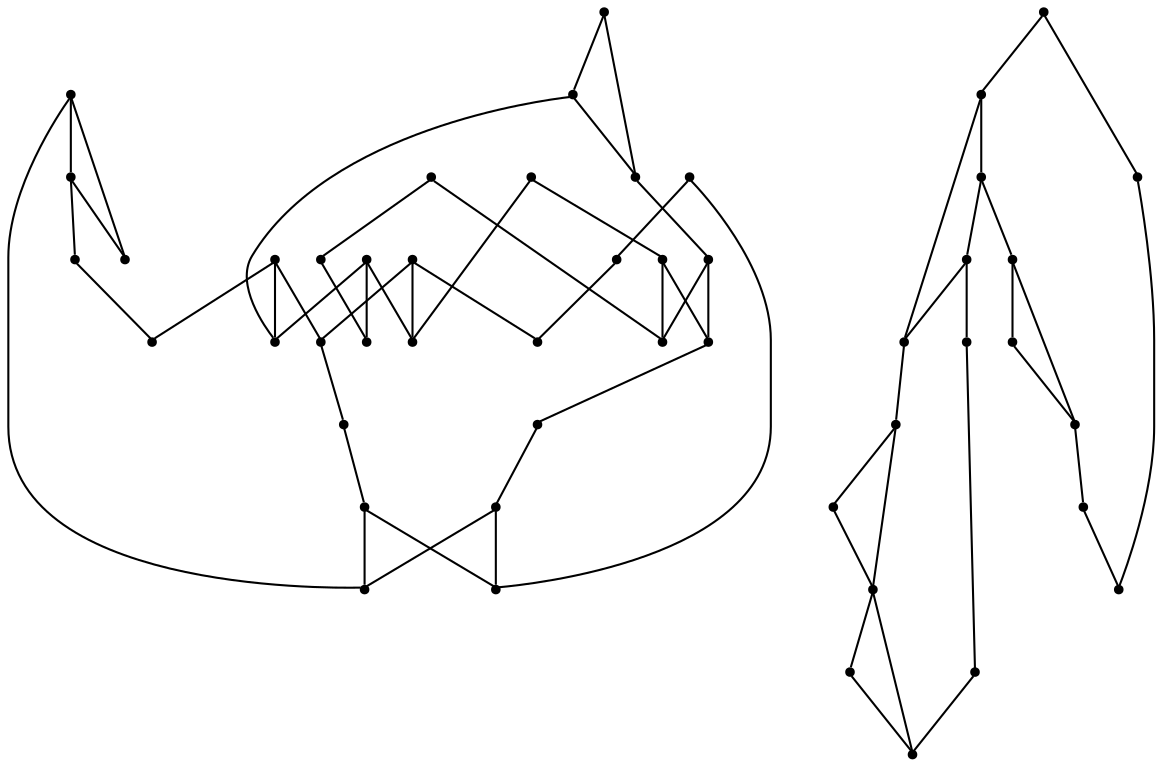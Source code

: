 graph {
  node [shape=point,comment="{\"directed\":false,\"doi\":\"10.1007/978-3-319-73915-1_34\",\"figure\":\"2\"}"]

  v0 [pos="1598.5920911011222,1445.300650710818"]
  v1 [pos="1592.1817427129963,1278.6012055633566"]
  v2 [pos="1585.7692323186693,1445.300650710818"]
  v3 [pos="1335.7169364538124,1294.6284698169977"]
  v4 [pos="1547.2964591357422,1445.300650710818"]
  v5 [pos="1534.4746813563897,1445.300650710818"]
  v6 [pos="1540.8871281622996,1329.8920120827572"]
  v7 [pos="1387.0095479693523,1345.919403511675"]
  v8 [pos="1496.007122423714,1445.300650710818"]
  v9 [pos="1483.1830872555336,1445.300650710818"]
  v10 [pos="1489.5946438235956,1381.1829457774343"]
  v11 [pos="1438.301014893373,1397.2144068152086"]
  v12 [pos="1387.0083715836245,1477.3636999616429"]
  v13 [pos="1335.7169364538127,1394.0056474072844"]
  v14 [pos="1290.834832297443,1445.300650710818"]
  v15 [pos="1278.0118463381546,1445.300650710818"]
  v16 [pos="1387.0095479693518,1381.1829457774343"]
  v17 [pos="1284.4213044884323,1381.1829457774343"]
  v18 [pos="1239.5422207819033,1445.300650710818"]
  v19 [pos="1226.7172635816664,1445.300650710818"]
  v20 [pos="1181.8383070519728,1342.7147137126071"]
  v21 [pos="1136.9560757187678,1445.300650710818"]
  v22 [pos="1124.133216936315,1445.300650710818"]
  v23 [pos="1233.131840599569,1329.8920120827572"]
  v24 [pos="1130.5435971186494,1329.8920120827572"]
  v25 [pos="1085.664640588956,1445.300650710818"]
  v26 [pos="1072.841781806503,1445.300650710818"]
  v27 [pos="1027.9595663704022,1291.4239071932068"]
  v28 [pos="976.6660169257018,1477.3636999616429"]
  v29 [pos="976.6670661345937,1278.6012055633566"]
  v30 [pos="1079.252193783046,1278.6012055633566"]
  v31 [pos="880.4902838391095,1477.3720935299093"]
  v32 [pos="880.4913012537927,1329.887815298624"]
  v33 [pos="816.3759104413223,1345.919403511675"]
  v34 [pos="752.2615052493263,1477.3720935299093"]
  v35 [pos="534.2642976655793,1342.7147137126071"]
  v36 [pos="624.0279575282157,1477.3636999616429"]
  v37 [pos="624.0285775152882,1381.1829457774343"]
  v38 [pos="559.9100231790375,1397.2144068152086"]
  v39 [pos="495.7950138970733,1477.3636999616429"]
  v40 [pos="431.6771192906561,1394.0056474072844"]
  v41 [pos="309.8618685098834,1445.300650710818"]
  v42 [pos="322.68056225097723,1445.300650710818"]
  v43 [pos="361.1533672281131,1445.300650710818"]
  v44 [pos="373.976257804775,1445.300650710818"]
  v45 [pos="367.56272999576447,1381.1829457774343"]
  v46 [pos="495.79564183269804,1381.1829457774343"]
  v47 [pos="316.27123127753475,1329.887815298624"]
  v48 [pos="752.2614893522219,1329.887815298624"]

  v0 -- v9 [id="-1",pos="1598.5920911011222,1445.300650710818 1598.5964151135256,1509.4142860353454 1598.5964151135256,1509.4142860353454 1598.5964151135256,1509.4142860353454 1483.1862348822096,1509.4142860353454 1483.1862348822096,1509.4142860353454 1483.1862348822096,1509.4142860353454 1483.1830872555336,1445.300650710818 1483.1830872555336,1445.300650710818 1483.1830872555336,1445.300650710818"]
  v0 -- v1 [id="-3",pos="1598.5920911011222,1445.300650710818 1598.5922182779575,1297.8331596160654 1598.5922182779575,1297.8331596160654 1598.5922182779575,1297.8331596160654 1592.1817427129963,1278.6012055633566 1592.1817427129963,1278.6012055633566 1592.1817427129963,1278.6012055633566"]
  v0 -- v2 [id="-5",pos="1598.5920911011222,1445.300650710818 1585.7692323186693,1445.300650710818 1585.7692323186693,1445.300650710818 1585.7692323186693,1445.300650710818"]
  v2 -- v3 [id="-7",pos="1585.7692323186693,1445.300650710818 1585.769232318669,1301.0417918487124 1585.769232318669,1301.0417918487124 1585.769232318669,1301.0417918487124 1335.7169364538124,1294.6284698169977 1335.7169364538124,1294.6284698169977 1335.7169364538124,1294.6284698169977"]
  v4 -- v6 [id="-9",pos="1547.2964591357422,1445.300650710818 1547.30065597131,1349.128162919599 1547.30065597131,1349.128162919599 1547.30065597131,1349.128162919599 1540.8871281622996,1329.8920120827572 1540.8871281622996,1329.8920120827572 1540.8871281622996,1329.8920120827572"]
  v4 -- v5 [id="-10",pos="1547.2964591357422,1445.300650710818 1534.4746813563897,1445.300650710818 1534.4746813563897,1445.300650710818 1534.4746813563897,1445.300650710818"]
  v47 -- v41 [id="-11",pos="316.27123127753475,1329.887815298624 309.8576796228675,1349.128162919599 309.8576796228675,1349.128162919599 309.8576796228675,1349.128162919599 309.8618685098834,1445.300650710818 309.8618685098834,1445.300650710818 309.8618685098834,1445.300650710818"]
  v41 -- v44 [id="-12",pos="309.8618685098834,1445.300650710818 309.8618764584356,1509.4226796036116 309.8618764584356,1509.4226796036116 309.8618764584356,1509.4226796036116 373.972100711968,1509.4142860353454 373.972100711968,1509.4142860353454 373.972100711968,1509.4142860353454 373.976257804775,1445.300650710818 373.976257804775,1445.300650710818 373.976257804775,1445.300650710818"]
  v41 -- v42 [id="-14",pos="309.8618685098834,1445.300650710818 322.68056225097723,1445.300650710818 322.68056225097723,1445.300650710818 322.68056225097723,1445.300650710818"]
  v43 -- v44 [id="-15",pos="361.1533672281131,1445.300650710818 373.976257804775,1445.300650710818 373.976257804775,1445.300650710818 373.976257804775,1445.300650710818"]
  v47 -- v48 [id="-16",pos="316.27123127753475,1329.887815298624 752.2614893522219,1329.887815298624 752.2614893522219,1329.887815298624 752.2614893522219,1329.887815298624"]
  v48 -- v32 [id="-17",pos="752.2614893522219,1329.887815298624 880.4913012537927,1329.887815298624 880.4913012537927,1329.887815298624 880.4913012537927,1329.887815298624"]
  v42 -- v43 [id="-18",pos="322.68056225097723,1445.300650710818 361.1533672281131,1445.300650710818 361.1533672281131,1445.300650710818 361.1533672281131,1445.300650710818"]
  v42 -- v35 [id="-20",pos="322.68056225097723,1445.300650710818 322.6805701995294,1349.128162919599 322.6805701995294,1349.128162919599 322.6805701995294,1349.128162919599 534.2642976655793,1342.7147137126071 534.2642976655793,1342.7147137126071 534.2642976655793,1342.7147137126071"]
  v7 -- v5 [id="-24",pos="1387.0095479693523,1345.919403511675 1534.477797188857,1352.3328527186666 1534.477797188857,1352.3328527186666 1534.477797188857,1352.3328527186666 1534.4746813563897,1445.300650710818 1534.4746813563897,1445.300650710818 1534.4746813563897,1445.300650710818"]
  v8 -- v10 [id="-26",pos="1496.007122423714,1445.300650710818 1496.0090936646627,1400.4189694389993 1496.0090936646627,1400.4189694389993 1496.0090936646627,1400.4189694389993 1489.5946438235956,1381.1829457774343 1489.5946438235956,1381.1829457774343 1489.5946438235956,1381.1829457774343"]
  v8 -- v9 [id="-28",pos="1496.007122423714,1445.300650710818 1483.1830872555336,1445.300650710818 1483.1830872555336,1445.300650710818 1483.1830872555336,1445.300650710818"]
  v4 -- v2 [id="-32",pos="1547.2964591357422,1445.300650710818 1585.7692323186693,1445.300650710818 1585.7692323186693,1445.300650710818 1585.7692323186693,1445.300650710818"]
  v8 -- v5 [id="-34",pos="1496.007122423714,1445.300650710818 1534.4746813563897,1445.300650710818 1534.4746813563897,1445.300650710818 1534.4746813563897,1445.300650710818"]
  v11 -- v9 [id="-36",pos="1438.301014893373,1397.2144068152086 1483.1821652234769,1403.6278560222001 1483.1821652234769,1403.6278560222001 1483.1821652234769,1403.6278560222001 1483.1830872555336,1445.300650710818 1483.1830872555336,1445.300650710818 1483.1830872555336,1445.300650710818"]
  v43 -- v45 [id="-40",pos="361.1533672281131,1445.300650710818 361.14921013530613,1400.4190966142762 361.14921013530613,1400.4190966142762 361.14921013530613,1400.4190966142762 367.56272999576447,1381.1829457774343 367.56272999576447,1381.1829457774343 367.56272999576447,1381.1829457774343"]
  v45 -- v46 [id="-42",pos="367.56272999576447,1381.1829457774343 495.79564183269804,1381.1829457774343 495.79564183269804,1381.1829457774343 495.79564183269804,1381.1829457774343"]
  v46 -- v37 [id="-43",pos="495.79564183269804,1381.1829457774343 624.0285775152882,1381.1829457774343 624.0285775152882,1381.1829457774343 624.0285775152882,1381.1829457774343"]
  v44 -- v40 [id="-46",pos="373.976257804775,1445.300650710818 373.972100711968,1400.4190966142762 373.972100711968,1400.4190966142762 373.972100711968,1400.4190966142762 431.6771192906561,1394.0056474072844 431.6771192906561,1394.0056474072844 431.6771192906561,1394.0056474072844"]
  v11 -- v13 [id="-59",pos="1438.301014893373,1397.2144068152086 1393.4178297339024,1403.6278560222001 1393.4178297339024,1403.6278560222001 1393.4178297339024,1403.6278560222001 1393.4178297339024,1445.300650710818 1393.4178297339024,1445.300650710818 1393.4178297339024,1445.300650710818 1380.5949709514493,1445.300650710818 1380.5949709514493,1445.300650710818 1380.5949709514493,1445.300650710818 1380.5949709514493,1400.4190966142762 1380.5949709514493,1400.4190966142762 1380.5949709514493,1400.4190966142762 1335.7169364538127,1394.0056474072844 1335.7169364538127,1394.0056474072844 1335.7169364538127,1394.0056474072844"]
  v40 -- v39 [id="-61",pos="431.6771192906561,1394.0056474072844 489.390483849167,1400.4190966142762 489.390483849167,1400.4190966142762 489.390483849167,1400.4190966142762 489.390483849167,1445.300650710818 489.390483849167,1445.300650710818 489.390483849167,1445.300650710818 495.7950138970733,1477.3636999616429 495.7950138970733,1477.3636999616429 495.7950138970733,1477.3636999616429"]
  v12 -- v11 [id="-71",pos="1387.0083715836245,1477.3636999616429 1393.4220265694705,1445.300650710818 1393.4220265694705,1445.300650710818 1393.4220265694705,1445.300650710818 1393.4136328983343,1403.6278560222001 1393.4136328983343,1403.6278560222001 1393.4136328983343,1403.6278560222001 1438.301014893373,1397.2144068152086 1438.301014893373,1397.2144068152086 1438.301014893373,1397.2144068152086"]
  v7 -- v18 [id="-74",pos="1387.0095479693523,1345.919403511675 1239.5432699907954,1352.3328527186666 1239.5432699907954,1352.3328527186666 1239.5432699907954,1352.3328527186666 1239.5422207819033,1445.300650710818 1239.5422207819033,1445.300650710818 1239.5422207819033,1445.300650710818"]
  v40 -- v38 [id="-82",pos="431.6771192906561,1394.0056474072844 489.38212197223976,1400.4190966142762 489.38212197223976,1400.4190966142762 489.38212197223976,1400.4190966142762 489.38212197223976,1445.300650710818 489.38212197223976,1445.300650710818 489.38212197223976,1445.300650710818 502.2050125489016,1445.300650710818 502.2050125489016,1445.300650710818 502.2050125489016,1445.300650710818 502.2050125489016,1403.6278560222001 502.2050125489016,1403.6278560222001 502.2050125489016,1403.6278560222001 559.9100231790375,1397.2144068152086 559.9100231790375,1397.2144068152086 559.9100231790375,1397.2144068152086"]
  v39 -- v38 [id="-87",pos="495.7950138970733,1477.3636999616429 502.20920938446966,1445.300650710818 502.20920938446966,1445.300650710818 502.20920938446966,1445.300650710818 502.2133744258289,1403.6278560222001 502.2133744258289,1403.6278560222001 502.2133744258289,1403.6278560222001 559.9100231790375,1397.2144068152086 559.9100231790375,1397.2144068152086 559.9100231790375,1397.2144068152086"]
  v12 -- v13 [id="-93",pos="1387.0083715836245,1477.3636999616429 1380.5991677870174,1445.300650710818 1380.5991677870174,1445.300650710818 1380.5991677870174,1445.300650710818 1380.5949709514493,1400.4190966142762 1380.5949709514493,1400.4190966142762 1380.5949709514493,1400.4190966142762 1335.7169364538127,1394.0056474072844 1335.7169364538127,1394.0056474072844 1335.7169364538127,1394.0056474072844"]
  v3 -- v25 [id="-97",pos="1335.7169364538124,1294.6284698169977 1085.6646405889558,1301.0419190239893 1085.6646405889558,1301.0419190239893 1085.6646405889558,1301.0419190239893 1085.664640588956,1445.300650710818 1085.664640588956,1445.300650710818 1085.664640588956,1445.300650710818"]
  v13 -- v14 [id="-98",pos="1335.7169364538127,1394.0056474072844 1290.834832297443,1400.4190966142762 1290.834832297443,1400.4190966142762 1290.834832297443,1400.4190966142762 1290.834832297443,1445.300650710818 1290.834832297443,1445.300650710818 1290.834832297443,1445.300650710818"]
  v35 -- v33 [id="-99",pos="534.2642976655793,1342.7147137126071 745.8522060700927,1349.128162919599 745.8522060700927,1349.128162919599 745.8522060700927,1349.128162919599 745.8480092345246,1445.300650710818 745.8480092345246,1445.300650710818 745.8480092345246,1445.300650710818 758.675001264128,1445.300650710818 758.675001264128,1445.300650710818 758.675001264128,1445.300650710818 758.675001264128,1352.3328527186666 758.675001264128,1352.3328527186666 758.675001264128,1352.3328527186666 816.3759104413223,1345.919403511675 816.3759104413223,1345.919403511675 816.3759104413223,1345.919403511675"]
  v38 -- v36 [id="-100",pos="559.9100231790375,1397.2144068152086 617.6234274803095,1403.6278560222001 617.6234274803095,1403.6278560222001 617.6234274803095,1403.6278560222001 617.6234274803095,1445.300650710818 617.6234274803095,1445.300650710818 617.6234274803095,1445.300650710818 624.0279575282157,1477.3636999616429 624.0279575282157,1477.3636999616429 624.0279575282157,1477.3636999616429"]
  v14 -- v19 [id="-102",pos="1290.834832297443,1445.300650710818 1290.8390291330109,1509.4142860353454 1290.8390291330109,1509.4142860353454 1290.8390291330109,1509.4142860353454 1226.7204112083425,1509.4142860353454 1226.7204112083425,1509.4142860353454 1226.7204112083425,1509.4142860353454 1226.7172635816664,1445.300650710818 1226.7172635816664,1445.300650710818 1226.7172635816664,1445.300650710818"]
  v14 -- v15 [id="-104",pos="1290.834832297443,1445.300650710818 1278.0118463381546,1445.300650710818 1278.0118463381546,1445.300650710818 1278.0118463381546,1445.300650710818"]
  v16 -- v10 [id="-106",pos="1387.0095479693518,1381.1829457774343 1489.5946438235956,1381.1829457774343 1489.5946438235956,1381.1829457774343 1489.5946438235956,1381.1829457774343"]
  v17 -- v16 [id="-107",pos="1284.4213044884323,1381.1829457774343 1387.0095479693518,1381.1829457774343 1387.0095479693518,1381.1829457774343 1387.0095479693518,1381.1829457774343"]
  v17 -- v15 [id="-108",pos="1284.4213044884323,1381.1829457774343 1278.0076495025864,1400.4232933984092 1278.0076495025864,1400.4232933984092 1278.0076495025864,1400.4232933984092 1278.0118463381546,1445.300650710818 1278.0118463381546,1445.300650710818 1278.0118463381546,1445.300650710818"]
  v18 -- v19 [id="-112",pos="1239.5422207819033,1445.300650710818 1226.7172635816664,1445.300650710818 1226.7172635816664,1445.300650710818 1226.7172635816664,1445.300650710818"]
  v37 -- v38 [id="-121",pos="624.0285775152882,1381.1829457774343 630.437956180044,1400.4190966142762 630.437956180044,1400.4190966142762 630.437956180044,1400.4190966142762 630.437956180044,1445.300650710818 630.437956180044,1445.300650710818 630.437956180044,1445.300650710818 617.6150973975911,1445.300650710818 617.6150973975911,1445.300650710818 617.6150973975911,1445.300650710818 617.6150973975911,1403.6278560222001 617.6150973975911,1403.6278560222001 617.6150973975911,1403.6278560222001 559.9100231790375,1397.2144068152086 559.9100231790375,1397.2144068152086 559.9100231790375,1397.2144068152086"]
  v36 -- v37 [id="-123",pos="624.0279575282157,1477.3636999616429 630.4421530156121,1445.300650710818 630.4421530156121,1445.300650710818 630.4421530156121,1445.300650710818 630.4504830983306,1400.4189694389993 630.4504830983306,1400.4189694389993 630.4504830983306,1400.4189694389993 624.0285775152882,1381.1829457774343 624.0285775152882,1381.1829457774343 624.0285775152882,1381.1829457774343"]
  v18 -- v15 [id="-127",pos="1239.5422207819033,1445.300650710818 1278.0118463381546,1445.300650710818 1278.0118463381546,1445.300650710818 1278.0118463381546,1445.300650710818"]
  v19 -- v20 [id="-129",pos="1226.7172635816664,1445.300650710818 1226.7162143727744,1349.128162919599 1226.7162143727744,1349.128162919599 1226.7162143727744,1349.128162919599 1181.8383070519728,1342.7147137126071 1181.8383070519728,1342.7147137126071 1181.8383070519728,1342.7147137126071"]
  v20 -- v21 [id="-136",pos="1181.8383070519728,1342.7147137126071 1136.9518788832,1349.128162919599 1136.9518788832,1349.128162919599 1136.9518788832,1349.128162919599 1136.9560757187678,1445.300650710818 1136.9560757187678,1445.300650710818 1136.9560757187678,1445.300650710818"]
  v21 -- v26 [id="-138",pos="1136.9560757187678,1445.300650710818 1136.9562028956034,1509.4142860353454 1136.9562028956034,1509.4142860353454 1136.9562028956034,1509.4142860353454 1072.8458514652355,1509.4142860353454 1072.8458514652355,1509.4142860353454 1072.8458514652355,1509.4142860353454 1072.841781806503,1445.300650710818 1072.841781806503,1445.300650710818 1072.841781806503,1445.300650710818"]
  v21 -- v22 [id="-143",pos="1136.9560757187678,1445.300650710818 1124.133216936315,1445.300650710818 1124.133216936315,1445.300650710818 1124.133216936315,1445.300650710818"]
  v23 -- v6 [id="-144",pos="1233.131840599569,1329.8920120827572 1540.8871281622996,1329.8920120827572 1540.8871281622996,1329.8920120827572 1540.8871281622996,1329.8920120827572"]
  v24 -- v23 [id="-145",pos="1130.5435971186494,1329.8920120827572 1233.131840599569,1329.8920120827572 1233.131840599569,1329.8920120827572 1233.131840599569,1329.8920120827572"]
  v24 -- v22 [id="-146",pos="1130.5435971186494,1329.8920120827572 1124.133216936315,1349.128162919599 1124.133216936315,1349.128162919599 1124.133216936315,1349.128162919599 1124.133216936315,1445.300650710818 1124.133216936315,1445.300650710818 1124.133216936315,1445.300650710818"]
  v25 -- v26 [id="-166",pos="1085.664640588956,1445.300650710818 1072.841781806503,1445.300650710818 1072.841781806503,1445.300650710818 1072.841781806503,1445.300650710818"]
  v25 -- v22 [id="-170",pos="1085.664640588956,1445.300650710818 1124.133216936315,1445.300650710818 1124.133216936315,1445.300650710818 1124.133216936315,1445.300650710818"]
  v35 -- v34 [id="-172",pos="534.2642976655793,1342.7147137126071 745.8480092345246,1349.128162919599 745.8480092345246,1349.128162919599 745.8480092345246,1349.128162919599 745.8522060700927,1445.3089171038075 745.8522060700927,1445.3089171038075 745.8522060700927,1445.3089171038075 752.2615052493263,1477.3720935299093 752.2615052493263,1477.3720935299093 752.2615052493263,1477.3720935299093"]
  v34 -- v33 [id="-179",pos="752.2615052493263,1477.3720935299093 758.6750648525457,1445.3090442790842 758.6750648525457,1445.3090442790842 758.6750648525457,1445.3090442790842 758.6750648525457,1352.3369223275229 758.6750648525457,1352.3369223275229 758.6750648525457,1352.3369223275229 816.3759104413223,1345.919403511675 816.3759104413223,1345.919403511675 816.3759104413223,1345.919403511675"]
  v27 -- v26 [id="-183",pos="1027.9595663704022,1291.4239071932068 1072.841781806503,1297.8331596160654 1072.841781806503,1297.8331596160654 1072.841781806503,1297.8331596160654 1072.841781806503,1445.300650710818 1072.841781806503,1445.300650710818 1072.841781806503,1445.300650710818"]
  v27 -- v29 [id="-190",pos="1027.9595663704022,1291.4239071932068 983.0774463169282,1297.8331596160654 983.0774463169282,1297.8331596160654 983.0774463169282,1297.8331596160654 983.0774463169282,1445.300650710818 983.0774463169282,1445.300650710818 983.0774463169282,1445.300650710818 970.2503906989072,1445.300650710818 970.2503906989072,1445.300650710818 970.2503906989072,1445.300650710818 970.2503906989072,1297.8331596160654 970.2503906989072,1297.8331596160654 970.2503906989072,1297.8331596160654 976.6670661345937,1278.6012055633566 976.6670661345937,1278.6012055633566 976.6670661345937,1278.6012055633566"]
  v27 -- v28 [id="-191",pos="1027.9595663704022,1291.4239071932068 983.0773827285105,1297.8330324407884 983.0773827285105,1297.8330324407884 983.0773827285105,1297.8330324407884 983.0773827285105,1445.296453926685 983.0773827285105,1445.296453926685 983.0773827285105,1445.296453926685 976.6660169257018,1477.3636999616429 976.6660169257018,1477.3636999616429 976.6660169257018,1477.3636999616429"]
  v33 -- v31 [id="-194",pos="816.3759104413223,1345.919403511675 874.0851179070263,1352.3327255433896 874.0851179070263,1352.3327255433896 874.0851179070263,1352.3327255433896 874.0851179070263,1445.3047203196743 874.0851179070263,1445.3047203196743 874.0851179070263,1445.3047203196743 880.4902838391095,1477.3720935299093 880.4902838391095,1477.3720935299093 880.4902838391095,1477.3720935299093"]
  v29 -- v28 [id="-205",pos="976.6670661345937,1278.6012055633566 970.2503906989072,1297.8330324407884 970.2503906989072,1297.8330324407884 970.2503906989072,1297.8330324407884 970.2503906989072,1445.296453926685 970.2503906989072,1445.296453926685 970.2503906989072,1445.296453926685 976.6660169257018,1477.3636999616429 976.6660169257018,1477.3636999616429 976.6660169257018,1477.3636999616429"]
  v30 -- v1 [id="-206",pos="1079.252193783046,1278.6012055633566 1592.1817427129963,1278.6012055633566 1592.1817427129963,1278.6012055633566 1592.1817427129963,1278.6012055633566"]
  v29 -- v30 [id="-207",pos="976.6670661345937,1278.6012055633566 1079.252193783046,1278.6012055633566 1079.252193783046,1278.6012055633566 1079.252193783046,1278.6012055633566"]
  v31 -- v32 [id="-212",pos="880.4902838391095,1477.3720935299093 886.9079766894793,1445.3090442790842 886.9079766894793,1445.3090442790842 886.9079766894793,1445.3090442790842 886.9079766894793,1349.136556487865 886.9079766894793,1349.136556487865 886.9079766894793,1349.136556487865 880.4913012537927,1329.887815298624 880.4913012537927,1329.887815298624 880.4913012537927,1329.887815298624"]
}